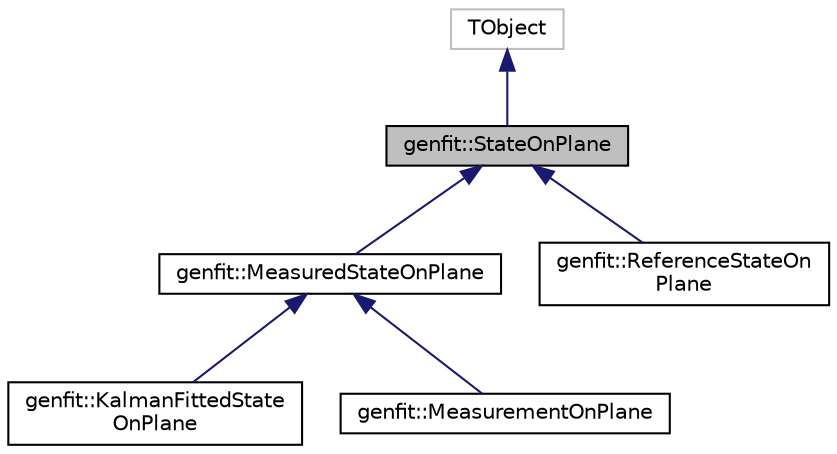 digraph "genfit::StateOnPlane"
{
 // LATEX_PDF_SIZE
  edge [fontname="Helvetica",fontsize="10",labelfontname="Helvetica",labelfontsize="10"];
  node [fontname="Helvetica",fontsize="10",shape=record];
  Node1 [label="genfit::StateOnPlane",height=0.2,width=0.4,color="black", fillcolor="grey75", style="filled", fontcolor="black",tooltip="A state with arbitrary dimension defined in a DetPlane."];
  Node2 -> Node1 [dir="back",color="midnightblue",fontsize="10",style="solid",fontname="Helvetica"];
  Node2 [label="TObject",height=0.2,width=0.4,color="grey75", fillcolor="white", style="filled",tooltip=" "];
  Node1 -> Node3 [dir="back",color="midnightblue",fontsize="10",style="solid",fontname="Helvetica"];
  Node3 [label="genfit::MeasuredStateOnPlane",height=0.2,width=0.4,color="black", fillcolor="white", style="filled",URL="$classgenfit_1_1MeasuredStateOnPlane.html",tooltip="StateOnPlane with additional covariance matrix."];
  Node3 -> Node4 [dir="back",color="midnightblue",fontsize="10",style="solid",fontname="Helvetica"];
  Node4 [label="genfit::KalmanFittedState\lOnPlane",height=0.2,width=0.4,color="black", fillcolor="white", style="filled",URL="$classgenfit_1_1KalmanFittedStateOnPlane.html",tooltip="MeasuredStateOnPlane with additional info produced by a Kalman filter or DAF."];
  Node3 -> Node5 [dir="back",color="midnightblue",fontsize="10",style="solid",fontname="Helvetica"];
  Node5 [label="genfit::MeasurementOnPlane",height=0.2,width=0.4,color="black", fillcolor="white", style="filled",URL="$classgenfit_1_1MeasurementOnPlane.html",tooltip="Measured coordinates on a plane."];
  Node1 -> Node6 [dir="back",color="midnightblue",fontsize="10",style="solid",fontname="Helvetica"];
  Node6 [label="genfit::ReferenceStateOn\lPlane",height=0.2,width=0.4,color="black", fillcolor="white", style="filled",URL="$classgenfit_1_1ReferenceStateOnPlane.html",tooltip="StateOnPlane with linearized transport to that ReferenceStateOnPlane from previous and next Reference..."];
}

